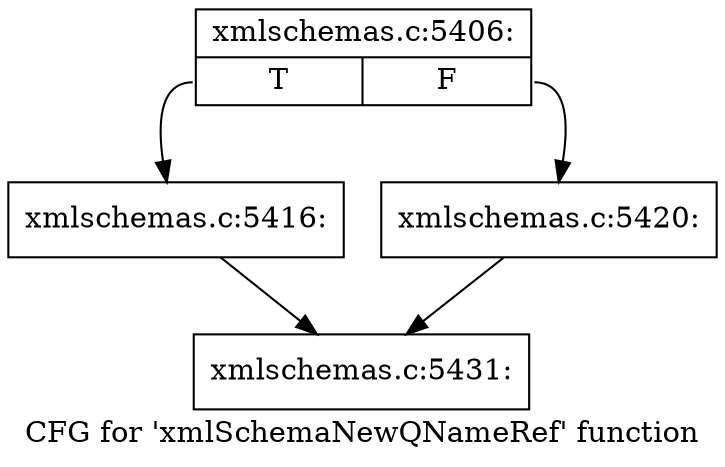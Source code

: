 digraph "CFG for 'xmlSchemaNewQNameRef' function" {
	label="CFG for 'xmlSchemaNewQNameRef' function";

	Node0x4eee810 [shape=record,label="{xmlschemas.c:5406:|{<s0>T|<s1>F}}"];
	Node0x4eee810:s0 -> Node0x4ef5b60;
	Node0x4eee810:s1 -> Node0x4ef5bb0;
	Node0x4ef5b60 [shape=record,label="{xmlschemas.c:5416:}"];
	Node0x4ef5b60 -> Node0x4ef4840;
	Node0x4ef5bb0 [shape=record,label="{xmlschemas.c:5420:}"];
	Node0x4ef5bb0 -> Node0x4ef4840;
	Node0x4ef4840 [shape=record,label="{xmlschemas.c:5431:}"];
}
